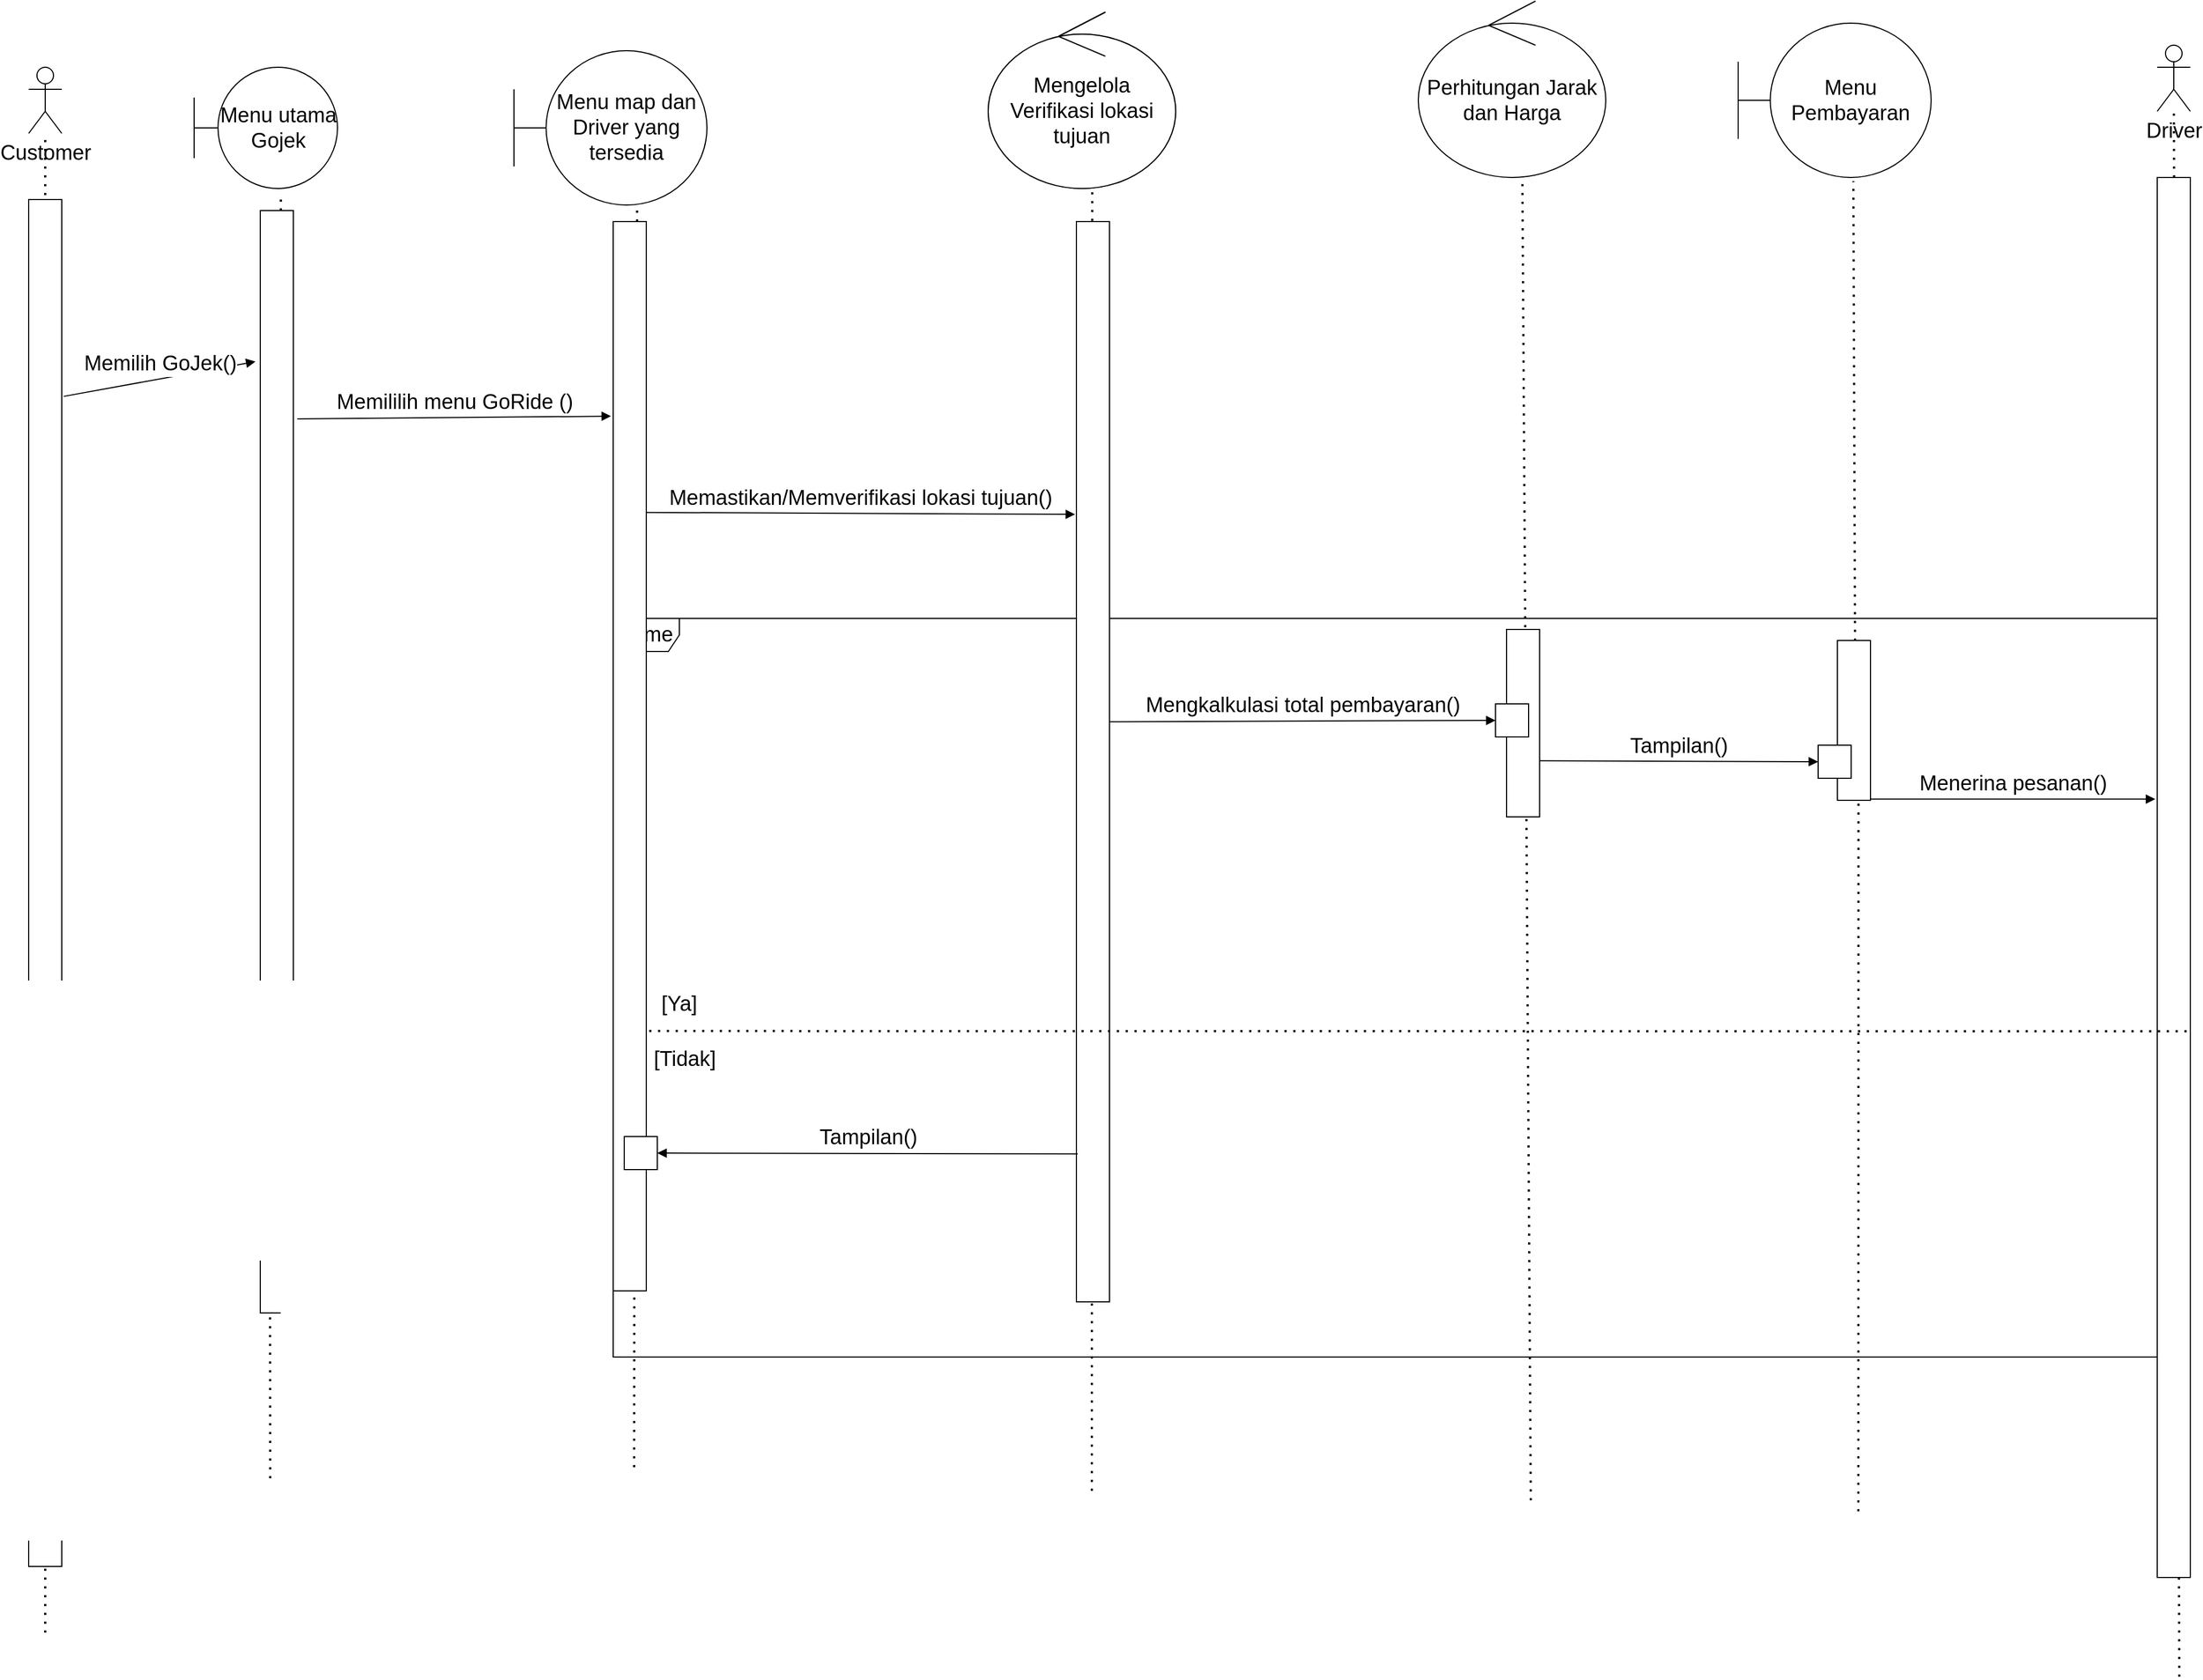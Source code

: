 <mxfile version="14.6.13" type="github">
  <diagram id="kgpKYQtTHZ0yAKxKKP6v" name="Page-1">
    <mxGraphModel dx="716" dy="337" grid="1" gridSize="10" guides="1" tooltips="1" connect="1" arrows="1" fold="1" page="1" pageScale="1" pageWidth="850" pageHeight="1100" math="0" shadow="0">
      <root>
        <mxCell id="0" />
        <mxCell id="1" parent="0" />
        <mxCell id="orS3Lamu9RFH1Dcoo1lT-38" value="frame" style="shape=umlFrame;whiteSpace=wrap;html=1;fontSize=19;" vertex="1" parent="1">
          <mxGeometry x="640" y="740" width="1430" height="670" as="geometry" />
        </mxCell>
        <mxCell id="orS3Lamu9RFH1Dcoo1lT-1" value="Menu utama Gojek" style="shape=umlBoundary;whiteSpace=wrap;html=1;fontSize=19;" vertex="1" parent="1">
          <mxGeometry x="260" y="240" width="130" height="110" as="geometry" />
        </mxCell>
        <mxCell id="orS3Lamu9RFH1Dcoo1lT-2" value="Customer" style="shape=umlActor;verticalLabelPosition=bottom;verticalAlign=top;html=1;fontSize=19;" vertex="1" parent="1">
          <mxGeometry x="110" y="240" width="30" height="60" as="geometry" />
        </mxCell>
        <mxCell id="orS3Lamu9RFH1Dcoo1lT-5" value="Menu map dan Driver yang tersedia" style="shape=umlBoundary;whiteSpace=wrap;html=1;fontSize=19;" vertex="1" parent="1">
          <mxGeometry x="550" y="225" width="175" height="140" as="geometry" />
        </mxCell>
        <mxCell id="orS3Lamu9RFH1Dcoo1lT-10" value="" style="endArrow=none;dashed=1;html=1;dashPattern=1 3;strokeWidth=2;fontSize=19;" edge="1" parent="1" target="orS3Lamu9RFH1Dcoo1lT-2">
          <mxGeometry width="50" height="50" relative="1" as="geometry">
            <mxPoint x="125" y="1660" as="sourcePoint" />
            <mxPoint x="460" y="260" as="targetPoint" />
          </mxGeometry>
        </mxCell>
        <mxCell id="orS3Lamu9RFH1Dcoo1lT-11" value="" style="html=1;points=[];perimeter=orthogonalPerimeter;fontSize=19;" vertex="1" parent="1">
          <mxGeometry x="110" y="360" width="30" height="1240" as="geometry" />
        </mxCell>
        <mxCell id="orS3Lamu9RFH1Dcoo1lT-12" value="" style="endArrow=none;dashed=1;html=1;dashPattern=1 3;strokeWidth=2;fontSize=19;entryX=0.605;entryY=1.058;entryDx=0;entryDy=0;entryPerimeter=0;startArrow=none;" edge="1" parent="1" source="orS3Lamu9RFH1Dcoo1lT-15" target="orS3Lamu9RFH1Dcoo1lT-1">
          <mxGeometry width="50" height="50" relative="1" as="geometry">
            <mxPoint x="340" y="1000" as="sourcePoint" />
            <mxPoint x="135" y="310" as="targetPoint" />
          </mxGeometry>
        </mxCell>
        <mxCell id="orS3Lamu9RFH1Dcoo1lT-14" value="" style="endArrow=none;dashed=1;html=1;dashPattern=1 3;strokeWidth=2;fontSize=19;entryX=0.638;entryY=1.004;entryDx=0;entryDy=0;entryPerimeter=0;startArrow=none;" edge="1" parent="1" source="orS3Lamu9RFH1Dcoo1lT-17" target="orS3Lamu9RFH1Dcoo1lT-5">
          <mxGeometry width="50" height="50" relative="1" as="geometry">
            <mxPoint x="662" y="1000" as="sourcePoint" />
            <mxPoint x="448.65" y="366.38" as="targetPoint" />
          </mxGeometry>
        </mxCell>
        <mxCell id="orS3Lamu9RFH1Dcoo1lT-15" value="" style="html=1;points=[];perimeter=orthogonalPerimeter;fontSize=19;" vertex="1" parent="1">
          <mxGeometry x="320" y="370" width="30" height="1000" as="geometry" />
        </mxCell>
        <mxCell id="orS3Lamu9RFH1Dcoo1lT-16" value="" style="endArrow=none;dashed=1;html=1;dashPattern=1 3;strokeWidth=2;fontSize=19;entryX=0.295;entryY=0.999;entryDx=0;entryDy=0;entryPerimeter=0;" edge="1" parent="1" target="orS3Lamu9RFH1Dcoo1lT-15">
          <mxGeometry width="50" height="50" relative="1" as="geometry">
            <mxPoint x="329" y="1520" as="sourcePoint" />
            <mxPoint x="331" y="922" as="targetPoint" />
          </mxGeometry>
        </mxCell>
        <mxCell id="orS3Lamu9RFH1Dcoo1lT-18" value="Memilih GoJek()" style="html=1;verticalAlign=bottom;endArrow=block;fontSize=19;exitX=1.061;exitY=0.144;exitDx=0;exitDy=0;exitPerimeter=0;entryX=-0.147;entryY=0.137;entryDx=0;entryDy=0;entryPerimeter=0;" edge="1" parent="1" source="orS3Lamu9RFH1Dcoo1lT-11" target="orS3Lamu9RFH1Dcoo1lT-15">
          <mxGeometry width="80" relative="1" as="geometry">
            <mxPoint x="330" y="450" as="sourcePoint" />
            <mxPoint x="410" y="450" as="targetPoint" />
          </mxGeometry>
        </mxCell>
        <mxCell id="orS3Lamu9RFH1Dcoo1lT-19" value="Memililih menu GoRide ()" style="html=1;verticalAlign=bottom;endArrow=block;fontSize=19;entryX=-0.067;entryY=0.182;entryDx=0;entryDy=0;entryPerimeter=0;exitX=1.12;exitY=0.189;exitDx=0;exitDy=0;exitPerimeter=0;" edge="1" parent="1" source="orS3Lamu9RFH1Dcoo1lT-15" target="orS3Lamu9RFH1Dcoo1lT-17">
          <mxGeometry width="80" relative="1" as="geometry">
            <mxPoint x="270" y="470" as="sourcePoint" />
            <mxPoint x="350" y="470" as="targetPoint" />
          </mxGeometry>
        </mxCell>
        <mxCell id="orS3Lamu9RFH1Dcoo1lT-21" value="" style="endArrow=none;dashed=1;html=1;dashPattern=1 3;strokeWidth=2;fontSize=19;entryX=0.555;entryY=0.994;entryDx=0;entryDy=0;entryPerimeter=0;" edge="1" parent="1" target="orS3Lamu9RFH1Dcoo1lT-23">
          <mxGeometry width="50" height="50" relative="1" as="geometry">
            <mxPoint x="1074" y="1531.333" as="sourcePoint" />
            <mxPoint x="1081.65" y="365.56" as="targetPoint" />
          </mxGeometry>
        </mxCell>
        <mxCell id="orS3Lamu9RFH1Dcoo1lT-22" value="" style="html=1;points=[];perimeter=orthogonalPerimeter;fontSize=19;" vertex="1" parent="1">
          <mxGeometry x="1060" y="380" width="30" height="980" as="geometry" />
        </mxCell>
        <mxCell id="orS3Lamu9RFH1Dcoo1lT-23" value="Mengelola Verifikasi lokasi tujuan" style="ellipse;shape=umlControl;whiteSpace=wrap;html=1;fontSize=19;" vertex="1" parent="1">
          <mxGeometry x="980" y="190" width="170" height="160" as="geometry" />
        </mxCell>
        <mxCell id="orS3Lamu9RFH1Dcoo1lT-24" value="Memastikan/Memverifikasi lokasi tujuan()" style="html=1;verticalAlign=bottom;endArrow=block;fontSize=19;exitX=1;exitY=0.272;exitDx=0;exitDy=0;exitPerimeter=0;entryX=-0.04;entryY=0.271;entryDx=0;entryDy=0;entryPerimeter=0;" edge="1" parent="1" source="orS3Lamu9RFH1Dcoo1lT-17" target="orS3Lamu9RFH1Dcoo1lT-22">
          <mxGeometry width="80" relative="1" as="geometry">
            <mxPoint x="830" y="520" as="sourcePoint" />
            <mxPoint x="1040" y="644" as="targetPoint" />
          </mxGeometry>
        </mxCell>
        <mxCell id="orS3Lamu9RFH1Dcoo1lT-25" value="Mengelola Verifikasi lokasi tujuan" style="ellipse;shape=umlControl;whiteSpace=wrap;html=1;fontSize=19;" vertex="1" parent="1">
          <mxGeometry x="980" y="190" width="170" height="160" as="geometry" />
        </mxCell>
        <mxCell id="orS3Lamu9RFH1Dcoo1lT-26" value="" style="endArrow=none;dashed=1;html=1;dashPattern=1 3;strokeWidth=2;fontSize=19;entryX=0.555;entryY=0.994;entryDx=0;entryDy=0;entryPerimeter=0;" edge="1" parent="1">
          <mxGeometry width="50" height="50" relative="1" as="geometry">
            <mxPoint x="1472" y="1540" as="sourcePoint" />
            <mxPoint x="1464.35" y="339.04" as="targetPoint" />
          </mxGeometry>
        </mxCell>
        <mxCell id="orS3Lamu9RFH1Dcoo1lT-27" value="" style="html=1;points=[];perimeter=orthogonalPerimeter;fontSize=19;" vertex="1" parent="1">
          <mxGeometry x="1450" y="750" width="30" height="170" as="geometry" />
        </mxCell>
        <mxCell id="orS3Lamu9RFH1Dcoo1lT-28" value="Perhitungan Jarak dan Harga" style="ellipse;shape=umlControl;whiteSpace=wrap;html=1;fontSize=19;" vertex="1" parent="1">
          <mxGeometry x="1370" y="180" width="170" height="160" as="geometry" />
        </mxCell>
        <mxCell id="orS3Lamu9RFH1Dcoo1lT-17" value="" style="html=1;points=[];perimeter=orthogonalPerimeter;fontSize=19;" vertex="1" parent="1">
          <mxGeometry x="640" y="380" width="30" height="970" as="geometry" />
        </mxCell>
        <mxCell id="orS3Lamu9RFH1Dcoo1lT-30" value="" style="endArrow=none;dashed=1;html=1;dashPattern=1 3;strokeWidth=2;fontSize=19;entryX=0.638;entryY=1.004;entryDx=0;entryDy=0;entryPerimeter=0;" edge="1" parent="1" target="orS3Lamu9RFH1Dcoo1lT-17">
          <mxGeometry width="50" height="50" relative="1" as="geometry">
            <mxPoint x="659" y="1510" as="sourcePoint" />
            <mxPoint x="661.65" y="365.56" as="targetPoint" />
          </mxGeometry>
        </mxCell>
        <mxCell id="orS3Lamu9RFH1Dcoo1lT-31" value="Menu Pembayaran" style="shape=umlBoundary;whiteSpace=wrap;html=1;fontSize=19;" vertex="1" parent="1">
          <mxGeometry x="1660" y="200" width="175" height="140" as="geometry" />
        </mxCell>
        <mxCell id="orS3Lamu9RFH1Dcoo1lT-32" value="" style="html=1;points=[];perimeter=orthogonalPerimeter;fontSize=19;" vertex="1" parent="1">
          <mxGeometry x="1750" y="760" width="30" height="145" as="geometry" />
        </mxCell>
        <mxCell id="orS3Lamu9RFH1Dcoo1lT-33" value="" style="endArrow=none;dashed=1;html=1;dashPattern=1 3;strokeWidth=2;fontSize=19;entryX=0.638;entryY=1.004;entryDx=0;entryDy=0;entryPerimeter=0;" edge="1" parent="1" target="orS3Lamu9RFH1Dcoo1lT-32">
          <mxGeometry width="50" height="50" relative="1" as="geometry">
            <mxPoint x="1769" y="1550" as="sourcePoint" />
            <mxPoint x="1771.65" y="340.56" as="targetPoint" />
          </mxGeometry>
        </mxCell>
        <mxCell id="orS3Lamu9RFH1Dcoo1lT-34" value="" style="endArrow=none;dashed=1;html=1;dashPattern=1 3;strokeWidth=2;fontSize=19;entryX=0.597;entryY=1.024;entryDx=0;entryDy=0;entryPerimeter=0;exitX=0.533;exitY=0.002;exitDx=0;exitDy=0;exitPerimeter=0;" edge="1" parent="1" source="orS3Lamu9RFH1Dcoo1lT-32" target="orS3Lamu9RFH1Dcoo1lT-31">
          <mxGeometry width="50" height="50" relative="1" as="geometry">
            <mxPoint x="1910" y="420" as="sourcePoint" />
            <mxPoint x="1960" y="370" as="targetPoint" />
          </mxGeometry>
        </mxCell>
        <mxCell id="orS3Lamu9RFH1Dcoo1lT-35" value="Driver" style="shape=umlActor;verticalLabelPosition=bottom;verticalAlign=top;html=1;fontSize=19;" vertex="1" parent="1">
          <mxGeometry x="2040" y="220" width="30" height="60" as="geometry" />
        </mxCell>
        <mxCell id="orS3Lamu9RFH1Dcoo1lT-36" value="" style="endArrow=none;dashed=1;html=1;dashPattern=1 3;strokeWidth=2;fontSize=19;" edge="1" parent="1" target="orS3Lamu9RFH1Dcoo1lT-35">
          <mxGeometry width="50" height="50" relative="1" as="geometry">
            <mxPoint x="2060" y="1700" as="sourcePoint" />
            <mxPoint x="2390" y="240" as="targetPoint" />
          </mxGeometry>
        </mxCell>
        <mxCell id="orS3Lamu9RFH1Dcoo1lT-37" value="" style="html=1;points=[];perimeter=orthogonalPerimeter;fontSize=19;" vertex="1" parent="1">
          <mxGeometry x="2040" y="340" width="30" height="1270" as="geometry" />
        </mxCell>
        <mxCell id="orS3Lamu9RFH1Dcoo1lT-39" value="" style="endArrow=none;dashed=1;html=1;dashPattern=1 3;strokeWidth=2;fontSize=19;exitX=1.088;exitY=0.757;exitDx=0;exitDy=0;exitPerimeter=0;entryX=1;entryY=0.559;entryDx=0;entryDy=0;entryPerimeter=0;" edge="1" parent="1" source="orS3Lamu9RFH1Dcoo1lT-17" target="orS3Lamu9RFH1Dcoo1lT-38">
          <mxGeometry width="50" height="50" relative="1" as="geometry">
            <mxPoint x="980" y="960" as="sourcePoint" />
            <mxPoint x="1030" y="910" as="targetPoint" />
          </mxGeometry>
        </mxCell>
        <mxCell id="orS3Lamu9RFH1Dcoo1lT-40" value="[Ya]" style="text;html=1;strokeColor=none;fillColor=none;align=center;verticalAlign=middle;whiteSpace=wrap;rounded=0;fontSize=19;" vertex="1" parent="1">
          <mxGeometry x="680" y="1080" width="40" height="20" as="geometry" />
        </mxCell>
        <mxCell id="orS3Lamu9RFH1Dcoo1lT-41" value="[Tidak]" style="text;html=1;strokeColor=none;fillColor=none;align=center;verticalAlign=middle;whiteSpace=wrap;rounded=0;fontSize=19;" vertex="1" parent="1">
          <mxGeometry x="685" y="1130" width="40" height="20" as="geometry" />
        </mxCell>
        <mxCell id="orS3Lamu9RFH1Dcoo1lT-43" value="" style="whiteSpace=wrap;html=1;aspect=fixed;fontSize=19;" vertex="1" parent="1">
          <mxGeometry x="650" y="1210" width="30" height="30" as="geometry" />
        </mxCell>
        <mxCell id="orS3Lamu9RFH1Dcoo1lT-42" value="Tampilan()" style="html=1;verticalAlign=bottom;endArrow=block;fontSize=19;exitX=0.04;exitY=0.863;exitDx=0;exitDy=0;exitPerimeter=0;entryX=1;entryY=0.5;entryDx=0;entryDy=0;" edge="1" parent="1" source="orS3Lamu9RFH1Dcoo1lT-22" target="orS3Lamu9RFH1Dcoo1lT-43">
          <mxGeometry width="80" relative="1" as="geometry">
            <mxPoint x="850" y="1220" as="sourcePoint" />
            <mxPoint x="930" y="1220" as="targetPoint" />
          </mxGeometry>
        </mxCell>
        <mxCell id="orS3Lamu9RFH1Dcoo1lT-45" value="" style="whiteSpace=wrap;html=1;aspect=fixed;fontSize=19;" vertex="1" parent="1">
          <mxGeometry x="1440" y="817.5" width="30" height="30" as="geometry" />
        </mxCell>
        <mxCell id="orS3Lamu9RFH1Dcoo1lT-29" value="Mengkalkulasi total pembayaran()" style="html=1;verticalAlign=bottom;endArrow=block;fontSize=19;exitX=1;exitY=0.463;exitDx=0;exitDy=0;exitPerimeter=0;entryX=0;entryY=0.5;entryDx=0;entryDy=0;" edge="1" parent="1" source="orS3Lamu9RFH1Dcoo1lT-22" target="orS3Lamu9RFH1Dcoo1lT-45">
          <mxGeometry width="80" relative="1" as="geometry">
            <mxPoint x="1094" y="820" as="sourcePoint" />
            <mxPoint x="1450" y="831" as="targetPoint" />
          </mxGeometry>
        </mxCell>
        <mxCell id="orS3Lamu9RFH1Dcoo1lT-47" value="" style="whiteSpace=wrap;html=1;aspect=fixed;fontSize=19;" vertex="1" parent="1">
          <mxGeometry x="1732.5" y="855" width="30" height="30" as="geometry" />
        </mxCell>
        <mxCell id="orS3Lamu9RFH1Dcoo1lT-46" value="Tampilan()" style="html=1;verticalAlign=bottom;endArrow=block;fontSize=19;exitX=1.006;exitY=0.701;exitDx=0;exitDy=0;exitPerimeter=0;entryX=0;entryY=0.5;entryDx=0;entryDy=0;" edge="1" parent="1" source="orS3Lamu9RFH1Dcoo1lT-27" target="orS3Lamu9RFH1Dcoo1lT-47">
          <mxGeometry width="80" relative="1" as="geometry">
            <mxPoint x="1580" y="820" as="sourcePoint" />
            <mxPoint x="1730" y="868" as="targetPoint" />
          </mxGeometry>
        </mxCell>
        <mxCell id="orS3Lamu9RFH1Dcoo1lT-48" value="Menerina pesanan()" style="html=1;verticalAlign=bottom;endArrow=block;fontSize=19;entryX=-0.06;entryY=0.444;entryDx=0;entryDy=0;entryPerimeter=0;" edge="1" parent="1" source="orS3Lamu9RFH1Dcoo1lT-32" target="orS3Lamu9RFH1Dcoo1lT-37">
          <mxGeometry width="80" relative="1" as="geometry">
            <mxPoint x="1420" y="940" as="sourcePoint" />
            <mxPoint x="1500" y="940" as="targetPoint" />
          </mxGeometry>
        </mxCell>
      </root>
    </mxGraphModel>
  </diagram>
</mxfile>
